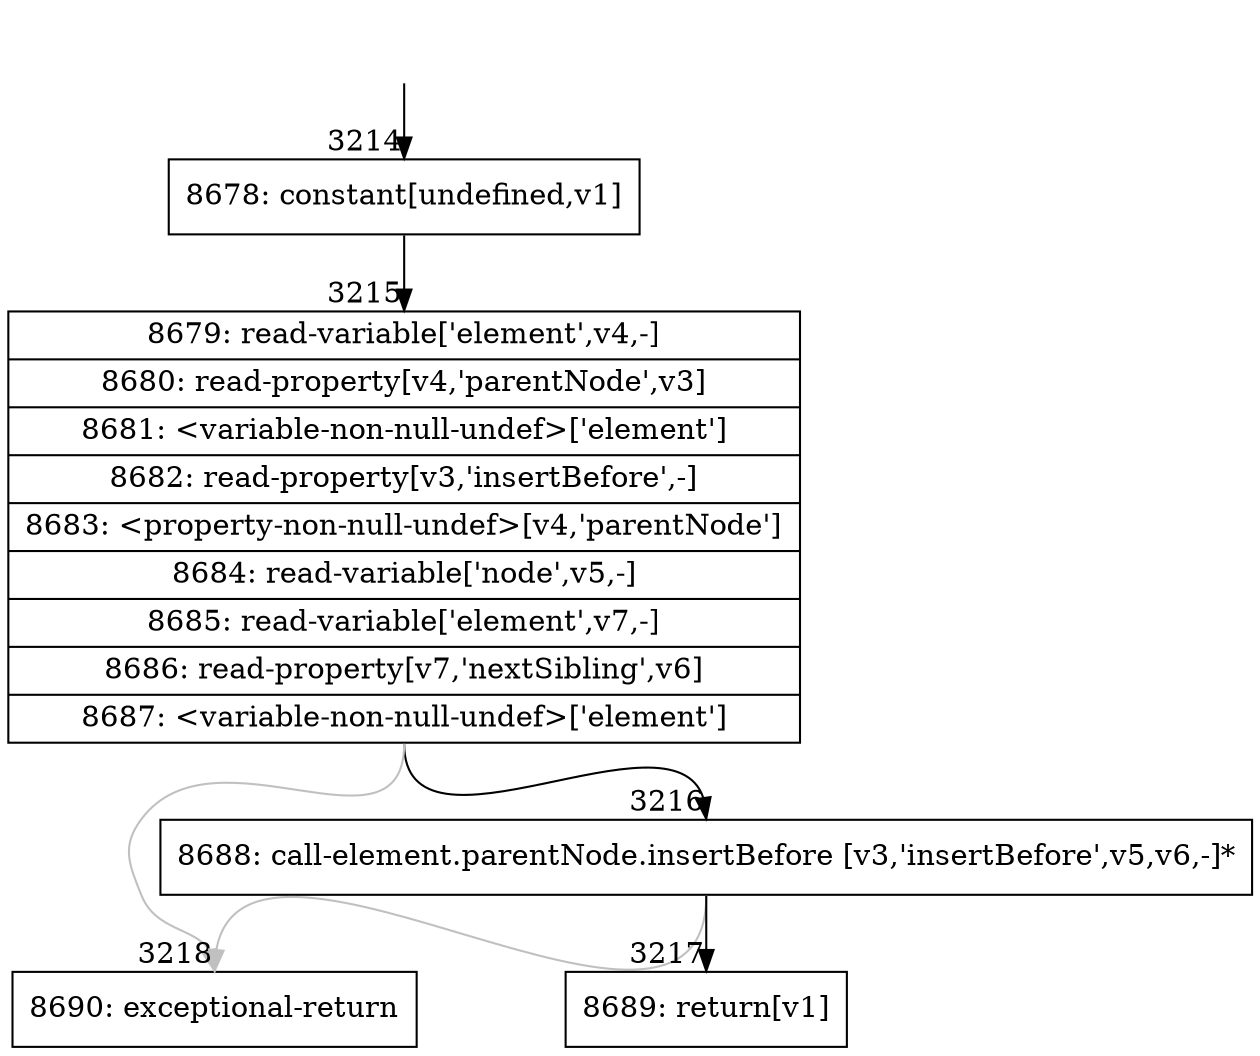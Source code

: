 digraph {
rankdir="TD"
BB_entry279[shape=none,label=""];
BB_entry279 -> BB3214 [tailport=s, headport=n, headlabel="    3214"]
BB3214 [shape=record label="{8678: constant[undefined,v1]}" ] 
BB3214 -> BB3215 [tailport=s, headport=n, headlabel="      3215"]
BB3215 [shape=record label="{8679: read-variable['element',v4,-]|8680: read-property[v4,'parentNode',v3]|8681: \<variable-non-null-undef\>['element']|8682: read-property[v3,'insertBefore',-]|8683: \<property-non-null-undef\>[v4,'parentNode']|8684: read-variable['node',v5,-]|8685: read-variable['element',v7,-]|8686: read-property[v7,'nextSibling',v6]|8687: \<variable-non-null-undef\>['element']}" ] 
BB3215 -> BB3216 [tailport=s, headport=n, headlabel="      3216"]
BB3215 -> BB3218 [tailport=s, headport=n, color=gray, headlabel="      3218"]
BB3216 [shape=record label="{8688: call-element.parentNode.insertBefore [v3,'insertBefore',v5,v6,-]*}" ] 
BB3216 -> BB3217 [tailport=s, headport=n, headlabel="      3217"]
BB3216 -> BB3218 [tailport=s, headport=n, color=gray]
BB3217 [shape=record label="{8689: return[v1]}" ] 
BB3218 [shape=record label="{8690: exceptional-return}" ] 
//#$~ 2321
}
